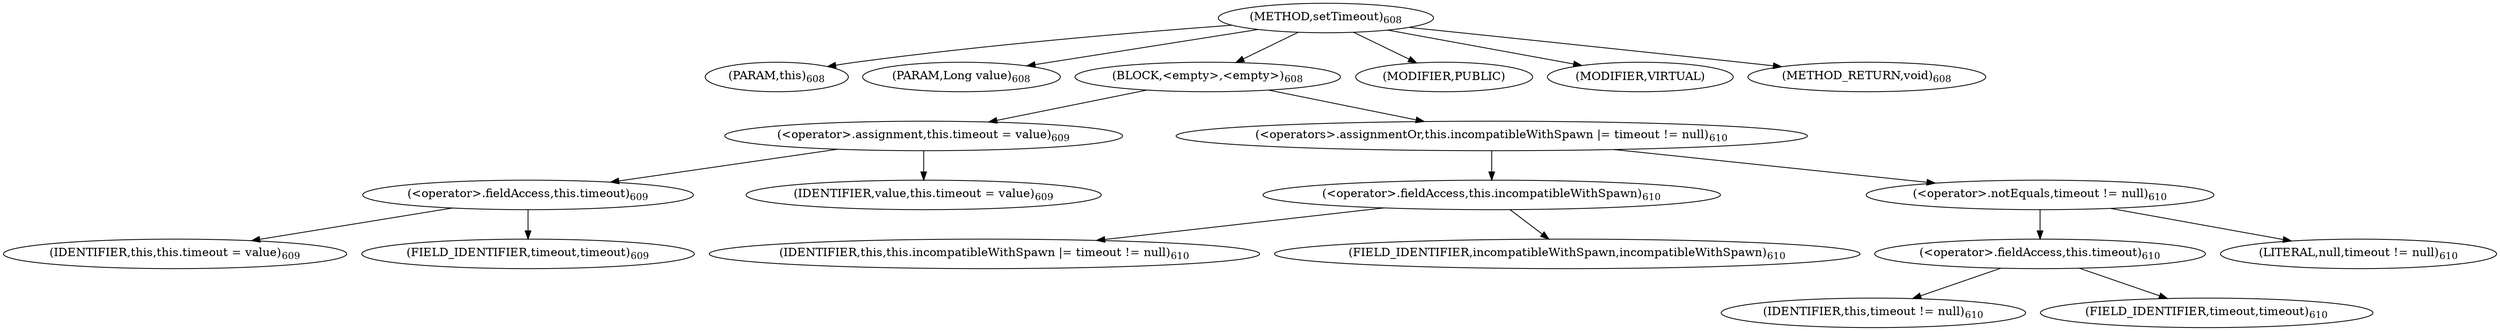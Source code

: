 digraph "setTimeout" {  
"1320" [label = <(METHOD,setTimeout)<SUB>608</SUB>> ]
"1321" [label = <(PARAM,this)<SUB>608</SUB>> ]
"1322" [label = <(PARAM,Long value)<SUB>608</SUB>> ]
"1323" [label = <(BLOCK,&lt;empty&gt;,&lt;empty&gt;)<SUB>608</SUB>> ]
"1324" [label = <(&lt;operator&gt;.assignment,this.timeout = value)<SUB>609</SUB>> ]
"1325" [label = <(&lt;operator&gt;.fieldAccess,this.timeout)<SUB>609</SUB>> ]
"1326" [label = <(IDENTIFIER,this,this.timeout = value)<SUB>609</SUB>> ]
"1327" [label = <(FIELD_IDENTIFIER,timeout,timeout)<SUB>609</SUB>> ]
"1328" [label = <(IDENTIFIER,value,this.timeout = value)<SUB>609</SUB>> ]
"1329" [label = <(&lt;operators&gt;.assignmentOr,this.incompatibleWithSpawn |= timeout != null)<SUB>610</SUB>> ]
"1330" [label = <(&lt;operator&gt;.fieldAccess,this.incompatibleWithSpawn)<SUB>610</SUB>> ]
"1331" [label = <(IDENTIFIER,this,this.incompatibleWithSpawn |= timeout != null)<SUB>610</SUB>> ]
"1332" [label = <(FIELD_IDENTIFIER,incompatibleWithSpawn,incompatibleWithSpawn)<SUB>610</SUB>> ]
"1333" [label = <(&lt;operator&gt;.notEquals,timeout != null)<SUB>610</SUB>> ]
"1334" [label = <(&lt;operator&gt;.fieldAccess,this.timeout)<SUB>610</SUB>> ]
"1335" [label = <(IDENTIFIER,this,timeout != null)<SUB>610</SUB>> ]
"1336" [label = <(FIELD_IDENTIFIER,timeout,timeout)<SUB>610</SUB>> ]
"1337" [label = <(LITERAL,null,timeout != null)<SUB>610</SUB>> ]
"1338" [label = <(MODIFIER,PUBLIC)> ]
"1339" [label = <(MODIFIER,VIRTUAL)> ]
"1340" [label = <(METHOD_RETURN,void)<SUB>608</SUB>> ]
  "1320" -> "1321" 
  "1320" -> "1322" 
  "1320" -> "1323" 
  "1320" -> "1338" 
  "1320" -> "1339" 
  "1320" -> "1340" 
  "1323" -> "1324" 
  "1323" -> "1329" 
  "1324" -> "1325" 
  "1324" -> "1328" 
  "1325" -> "1326" 
  "1325" -> "1327" 
  "1329" -> "1330" 
  "1329" -> "1333" 
  "1330" -> "1331" 
  "1330" -> "1332" 
  "1333" -> "1334" 
  "1333" -> "1337" 
  "1334" -> "1335" 
  "1334" -> "1336" 
}
